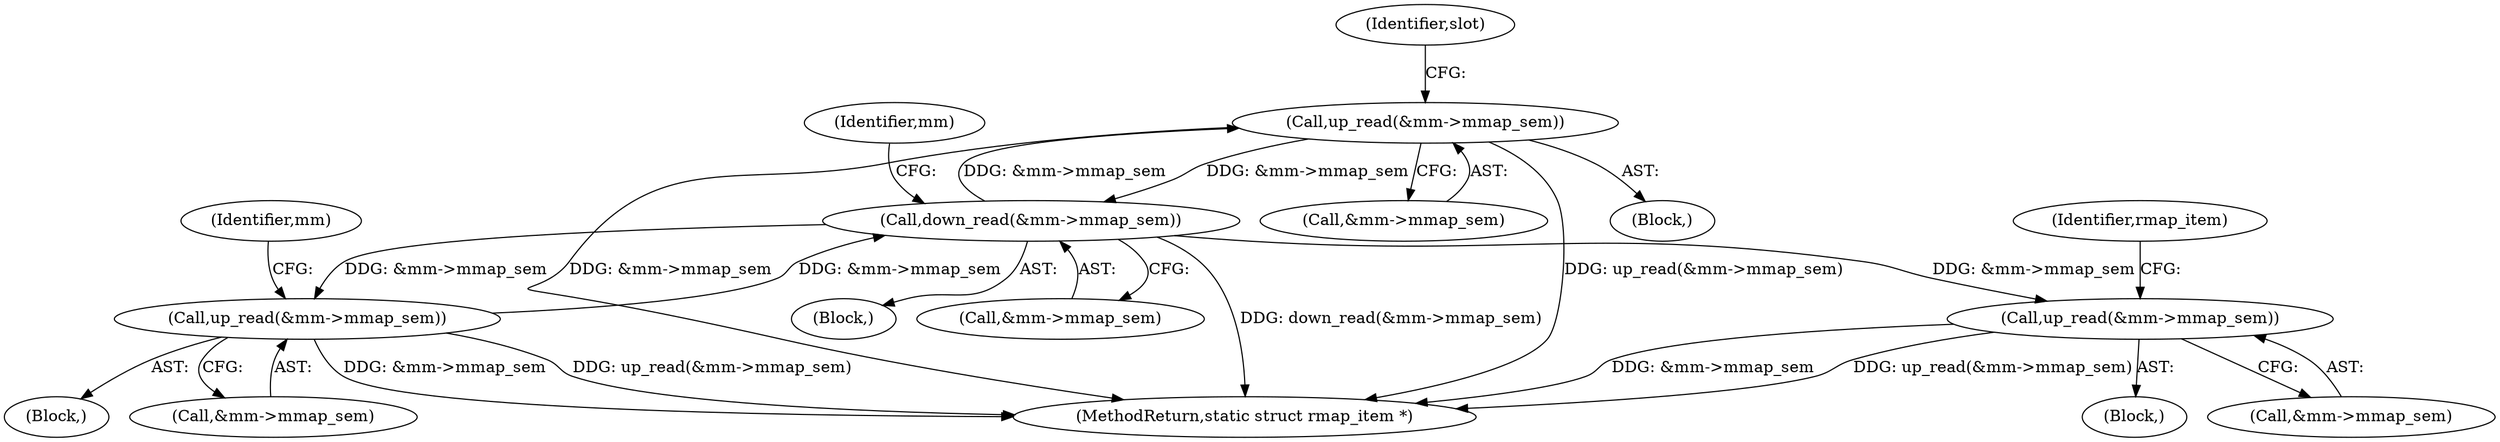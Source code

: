 digraph "0_linux_2b472611a32a72f4a118c069c2d62a1a3f087afd@API" {
"1000398" [label="(Call,up_read(&mm->mmap_sem))"];
"1000172" [label="(Call,down_read(&mm->mmap_sem))"];
"1000386" [label="(Call,up_read(&mm->mmap_sem))"];
"1000398" [label="(Call,up_read(&mm->mmap_sem))"];
"1000317" [label="(Call,up_read(&mm->mmap_sem))"];
"1000364" [label="(Block,)"];
"1000173" [label="(Call,&mm->mmap_sem)"];
"1000276" [label="(Block,)"];
"1000399" [label="(Call,&mm->mmap_sem)"];
"1000318" [label="(Call,&mm->mmap_sem)"];
"1000398" [label="(Call,up_read(&mm->mmap_sem))"];
"1000386" [label="(Call,up_read(&mm->mmap_sem))"];
"1000107" [label="(Block,)"];
"1000317" [label="(Call,up_read(&mm->mmap_sem))"];
"1000172" [label="(Call,down_read(&mm->mmap_sem))"];
"1000394" [label="(Block,)"];
"1000404" [label="(Identifier,slot)"];
"1000179" [label="(Identifier,mm)"];
"1000387" [label="(Call,&mm->mmap_sem)"];
"1000323" [label="(Identifier,rmap_item)"];
"1000420" [label="(MethodReturn,static struct rmap_item *)"];
"1000392" [label="(Identifier,mm)"];
"1000398" -> "1000394"  [label="AST: "];
"1000398" -> "1000399"  [label="CFG: "];
"1000399" -> "1000398"  [label="AST: "];
"1000404" -> "1000398"  [label="CFG: "];
"1000398" -> "1000420"  [label="DDG: up_read(&mm->mmap_sem)"];
"1000398" -> "1000420"  [label="DDG: &mm->mmap_sem"];
"1000398" -> "1000172"  [label="DDG: &mm->mmap_sem"];
"1000172" -> "1000398"  [label="DDG: &mm->mmap_sem"];
"1000172" -> "1000107"  [label="AST: "];
"1000172" -> "1000173"  [label="CFG: "];
"1000173" -> "1000172"  [label="AST: "];
"1000179" -> "1000172"  [label="CFG: "];
"1000172" -> "1000420"  [label="DDG: down_read(&mm->mmap_sem)"];
"1000386" -> "1000172"  [label="DDG: &mm->mmap_sem"];
"1000172" -> "1000317"  [label="DDG: &mm->mmap_sem"];
"1000172" -> "1000386"  [label="DDG: &mm->mmap_sem"];
"1000386" -> "1000364"  [label="AST: "];
"1000386" -> "1000387"  [label="CFG: "];
"1000387" -> "1000386"  [label="AST: "];
"1000392" -> "1000386"  [label="CFG: "];
"1000386" -> "1000420"  [label="DDG: &mm->mmap_sem"];
"1000386" -> "1000420"  [label="DDG: up_read(&mm->mmap_sem)"];
"1000317" -> "1000276"  [label="AST: "];
"1000317" -> "1000318"  [label="CFG: "];
"1000318" -> "1000317"  [label="AST: "];
"1000323" -> "1000317"  [label="CFG: "];
"1000317" -> "1000420"  [label="DDG: &mm->mmap_sem"];
"1000317" -> "1000420"  [label="DDG: up_read(&mm->mmap_sem)"];
}
